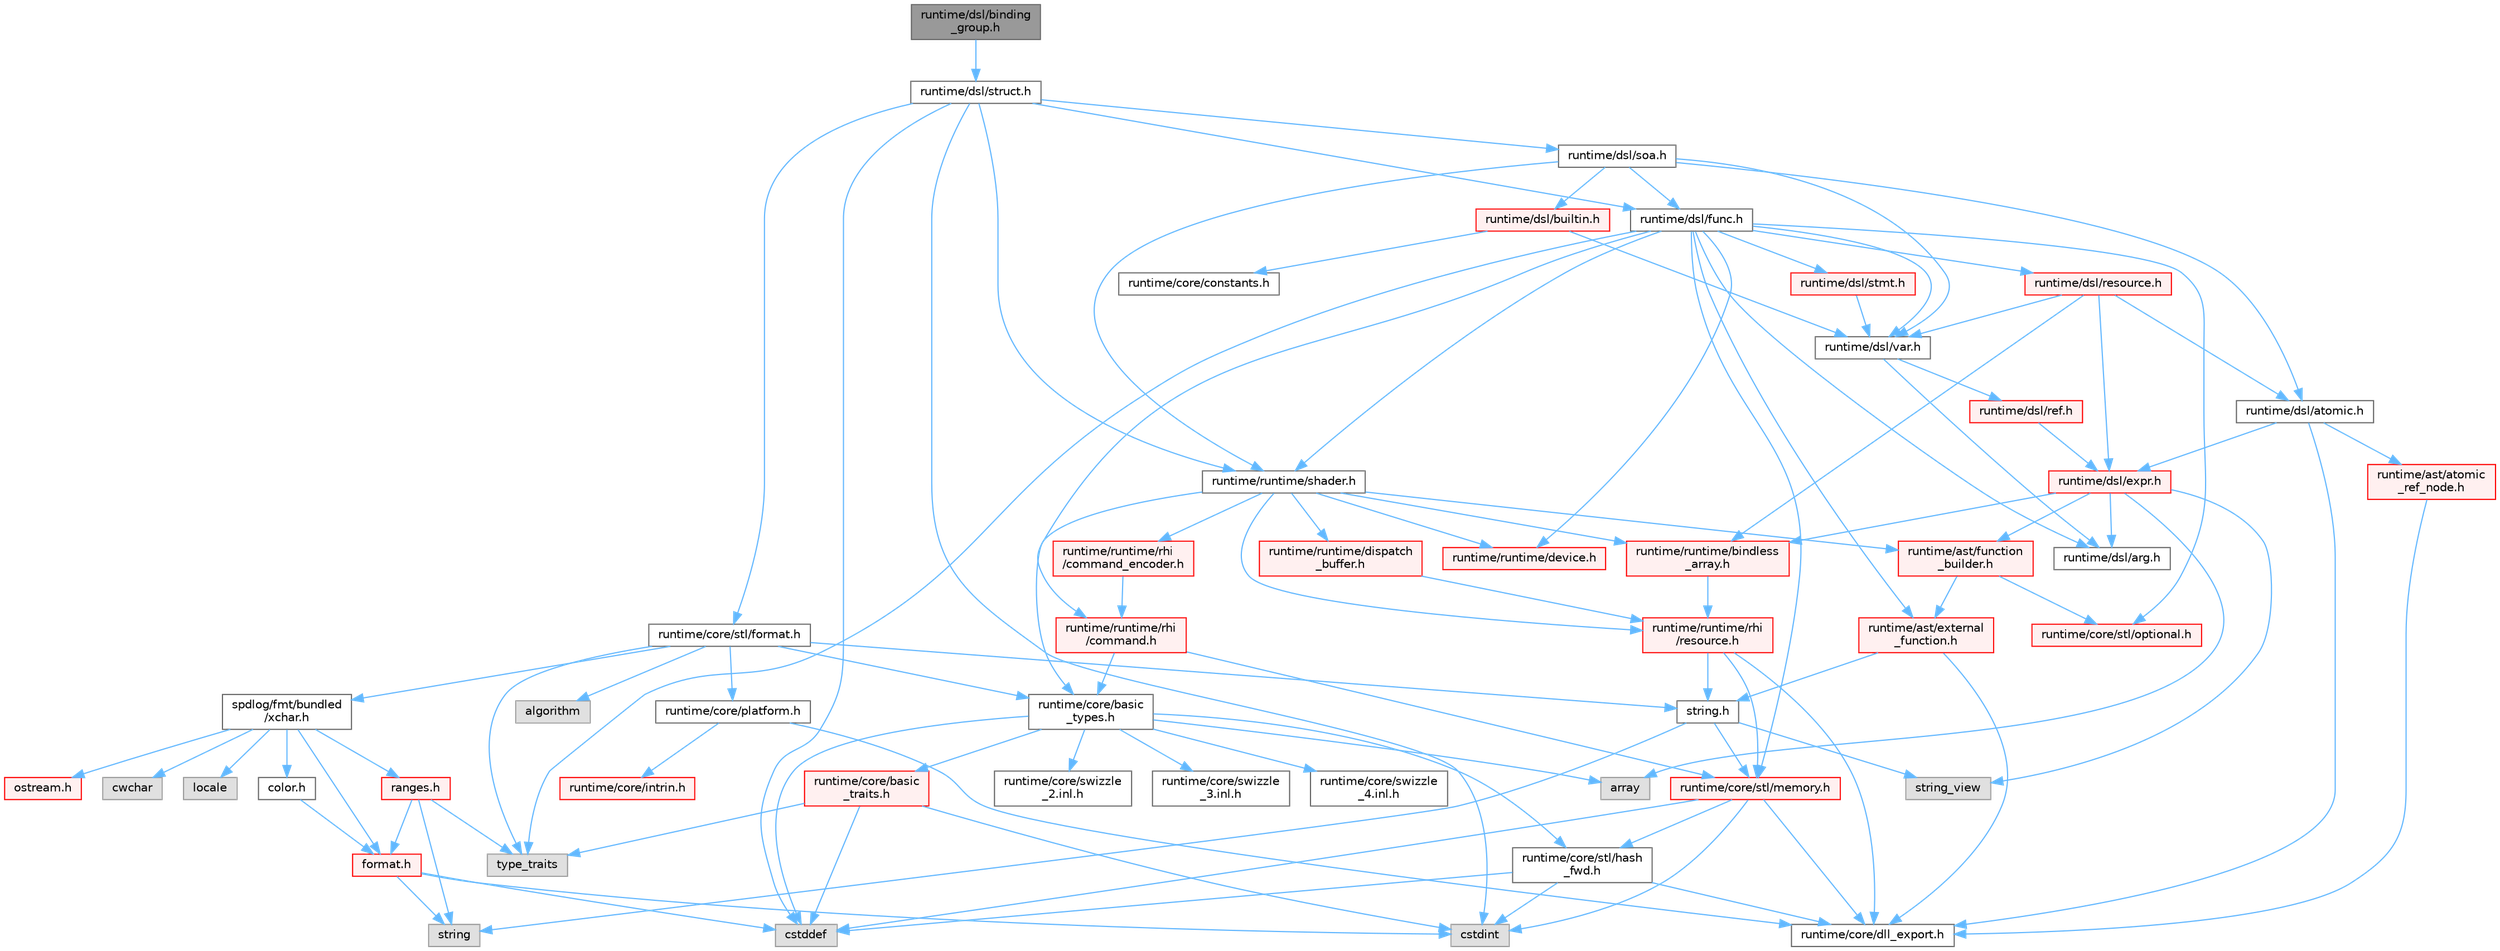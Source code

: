 digraph "runtime/dsl/binding_group.h"
{
 // LATEX_PDF_SIZE
  bgcolor="transparent";
  edge [fontname=Helvetica,fontsize=10,labelfontname=Helvetica,labelfontsize=10];
  node [fontname=Helvetica,fontsize=10,shape=box,height=0.2,width=0.4];
  Node1 [id="Node000001",label="runtime/dsl/binding\l_group.h",height=0.2,width=0.4,color="gray40", fillcolor="grey60", style="filled", fontcolor="black",tooltip=" "];
  Node1 -> Node2 [id="edge103_Node000001_Node000002",color="steelblue1",style="solid",tooltip=" "];
  Node2 [id="Node000002",label="runtime/dsl/struct.h",height=0.2,width=0.4,color="grey40", fillcolor="white", style="filled",URL="$struct_8h.html",tooltip=" "];
  Node2 -> Node3 [id="edge104_Node000002_Node000003",color="steelblue1",style="solid",tooltip=" "];
  Node3 [id="Node000003",label="cstdint",height=0.2,width=0.4,color="grey60", fillcolor="#E0E0E0", style="filled",tooltip=" "];
  Node2 -> Node4 [id="edge105_Node000002_Node000004",color="steelblue1",style="solid",tooltip=" "];
  Node4 [id="Node000004",label="cstddef",height=0.2,width=0.4,color="grey60", fillcolor="#E0E0E0", style="filled",tooltip=" "];
  Node2 -> Node5 [id="edge106_Node000002_Node000005",color="steelblue1",style="solid",tooltip=" "];
  Node5 [id="Node000005",label="runtime/core/stl/format.h",height=0.2,width=0.4,color="grey40", fillcolor="white", style="filled",URL="$core_2stl_2format_8h.html",tooltip=" "];
  Node5 -> Node6 [id="edge107_Node000005_Node000006",color="steelblue1",style="solid",tooltip=" "];
  Node6 [id="Node000006",label="type_traits",height=0.2,width=0.4,color="grey60", fillcolor="#E0E0E0", style="filled",tooltip=" "];
  Node5 -> Node7 [id="edge108_Node000005_Node000007",color="steelblue1",style="solid",tooltip=" "];
  Node7 [id="Node000007",label="algorithm",height=0.2,width=0.4,color="grey60", fillcolor="#E0E0E0", style="filled",tooltip=" "];
  Node5 -> Node8 [id="edge109_Node000005_Node000008",color="steelblue1",style="solid",tooltip=" "];
  Node8 [id="Node000008",label="spdlog/fmt/bundled\l/xchar.h",height=0.2,width=0.4,color="grey40", fillcolor="white", style="filled",URL="$bundled_2xchar_8h.html",tooltip=" "];
  Node8 -> Node9 [id="edge110_Node000008_Node000009",color="steelblue1",style="solid",tooltip=" "];
  Node9 [id="Node000009",label="color.h",height=0.2,width=0.4,color="grey40", fillcolor="white", style="filled",URL="$spdlog_2include_2spdlog_2fmt_2bundled_2color_8h.html",tooltip=" "];
  Node9 -> Node10 [id="edge111_Node000009_Node000010",color="steelblue1",style="solid",tooltip=" "];
  Node10 [id="Node000010",label="format.h",height=0.2,width=0.4,color="red", fillcolor="#FFF0F0", style="filled",URL="$spdlog_2include_2spdlog_2fmt_2bundled_2format_8h.html",tooltip=" "];
  Node10 -> Node4 [id="edge112_Node000010_Node000004",color="steelblue1",style="solid",tooltip=" "];
  Node10 -> Node3 [id="edge113_Node000010_Node000003",color="steelblue1",style="solid",tooltip=" "];
  Node10 -> Node15 [id="edge114_Node000010_Node000015",color="steelblue1",style="solid",tooltip=" "];
  Node15 [id="Node000015",label="string",height=0.2,width=0.4,color="grey60", fillcolor="#E0E0E0", style="filled",tooltip=" "];
  Node8 -> Node10 [id="edge115_Node000008_Node000010",color="steelblue1",style="solid",tooltip=" "];
  Node8 -> Node168 [id="edge116_Node000008_Node000168",color="steelblue1",style="solid",tooltip=" "];
  Node168 [id="Node000168",label="ostream.h",height=0.2,width=0.4,color="red", fillcolor="#FFF0F0", style="filled",URL="$ostream_8h.html",tooltip=" "];
  Node8 -> Node175 [id="edge117_Node000008_Node000175",color="steelblue1",style="solid",tooltip=" "];
  Node175 [id="Node000175",label="ranges.h",height=0.2,width=0.4,color="red", fillcolor="#FFF0F0", style="filled",URL="$bundled_2ranges_8h.html",tooltip=" "];
  Node175 -> Node15 [id="edge118_Node000175_Node000015",color="steelblue1",style="solid",tooltip=" "];
  Node175 -> Node6 [id="edge119_Node000175_Node000006",color="steelblue1",style="solid",tooltip=" "];
  Node175 -> Node10 [id="edge120_Node000175_Node000010",color="steelblue1",style="solid",tooltip=" "];
  Node8 -> Node178 [id="edge121_Node000008_Node000178",color="steelblue1",style="solid",tooltip=" "];
  Node178 [id="Node000178",label="cwchar",height=0.2,width=0.4,color="grey60", fillcolor="#E0E0E0", style="filled",tooltip=" "];
  Node8 -> Node167 [id="edge122_Node000008_Node000167",color="steelblue1",style="solid",tooltip=" "];
  Node167 [id="Node000167",label="locale",height=0.2,width=0.4,color="grey60", fillcolor="#E0E0E0", style="filled",tooltip=" "];
  Node5 -> Node179 [id="edge123_Node000005_Node000179",color="steelblue1",style="solid",tooltip=" "];
  Node179 [id="Node000179",label="runtime/core/basic\l_types.h",height=0.2,width=0.4,color="grey40", fillcolor="white", style="filled",URL="$basic__types_8h.html",tooltip=" "];
  Node179 -> Node4 [id="edge124_Node000179_Node000004",color="steelblue1",style="solid",tooltip=" "];
  Node179 -> Node156 [id="edge125_Node000179_Node000156",color="steelblue1",style="solid",tooltip=" "];
  Node156 [id="Node000156",label="array",height=0.2,width=0.4,color="grey60", fillcolor="#E0E0E0", style="filled",tooltip=" "];
  Node179 -> Node158 [id="edge126_Node000179_Node000158",color="steelblue1",style="solid",tooltip=" "];
  Node158 [id="Node000158",label="runtime/core/stl/hash\l_fwd.h",height=0.2,width=0.4,color="grey40", fillcolor="white", style="filled",URL="$hash__fwd_8h.html",tooltip=" "];
  Node158 -> Node4 [id="edge127_Node000158_Node000004",color="steelblue1",style="solid",tooltip=" "];
  Node158 -> Node3 [id="edge128_Node000158_Node000003",color="steelblue1",style="solid",tooltip=" "];
  Node158 -> Node157 [id="edge129_Node000158_Node000157",color="steelblue1",style="solid",tooltip=" "];
  Node157 [id="Node000157",label="runtime/core/dll_export.h",height=0.2,width=0.4,color="grey40", fillcolor="white", style="filled",URL="$dll__export_8h.html",tooltip=" "];
  Node179 -> Node180 [id="edge130_Node000179_Node000180",color="steelblue1",style="solid",tooltip=" "];
  Node180 [id="Node000180",label="runtime/core/basic\l_traits.h",height=0.2,width=0.4,color="red", fillcolor="#FFF0F0", style="filled",URL="$basic__traits_8h.html",tooltip=" "];
  Node180 -> Node3 [id="edge131_Node000180_Node000003",color="steelblue1",style="solid",tooltip=" "];
  Node180 -> Node4 [id="edge132_Node000180_Node000004",color="steelblue1",style="solid",tooltip=" "];
  Node180 -> Node6 [id="edge133_Node000180_Node000006",color="steelblue1",style="solid",tooltip=" "];
  Node179 -> Node184 [id="edge134_Node000179_Node000184",color="steelblue1",style="solid",tooltip=" "];
  Node184 [id="Node000184",label="runtime/core/swizzle\l_2.inl.h",height=0.2,width=0.4,color="grey40", fillcolor="white", style="filled",URL="$core_2swizzle__2_8inl_8h.html",tooltip=" "];
  Node179 -> Node185 [id="edge135_Node000179_Node000185",color="steelblue1",style="solid",tooltip=" "];
  Node185 [id="Node000185",label="runtime/core/swizzle\l_3.inl.h",height=0.2,width=0.4,color="grey40", fillcolor="white", style="filled",URL="$core_2swizzle__3_8inl_8h.html",tooltip=" "];
  Node179 -> Node186 [id="edge136_Node000179_Node000186",color="steelblue1",style="solid",tooltip=" "];
  Node186 [id="Node000186",label="runtime/core/swizzle\l_4.inl.h",height=0.2,width=0.4,color="grey40", fillcolor="white", style="filled",URL="$core_2swizzle__4_8inl_8h.html",tooltip=" "];
  Node5 -> Node14 [id="edge137_Node000005_Node000014",color="steelblue1",style="solid",tooltip=" "];
  Node14 [id="Node000014",label="string.h",height=0.2,width=0.4,color="grey40", fillcolor="white", style="filled",URL="$string_8h.html",tooltip=" "];
  Node14 -> Node15 [id="edge138_Node000014_Node000015",color="steelblue1",style="solid",tooltip=" "];
  Node14 -> Node16 [id="edge139_Node000014_Node000016",color="steelblue1",style="solid",tooltip=" "];
  Node16 [id="Node000016",label="string_view",height=0.2,width=0.4,color="grey60", fillcolor="#E0E0E0", style="filled",tooltip=" "];
  Node14 -> Node17 [id="edge140_Node000014_Node000017",color="steelblue1",style="solid",tooltip=" "];
  Node17 [id="Node000017",label="runtime/core/stl/memory.h",height=0.2,width=0.4,color="red", fillcolor="#FFF0F0", style="filled",URL="$core_2stl_2memory_8h.html",tooltip=" "];
  Node17 -> Node4 [id="edge141_Node000017_Node000004",color="steelblue1",style="solid",tooltip=" "];
  Node17 -> Node3 [id="edge142_Node000017_Node000003",color="steelblue1",style="solid",tooltip=" "];
  Node17 -> Node157 [id="edge143_Node000017_Node000157",color="steelblue1",style="solid",tooltip=" "];
  Node17 -> Node158 [id="edge144_Node000017_Node000158",color="steelblue1",style="solid",tooltip=" "];
  Node5 -> Node187 [id="edge145_Node000005_Node000187",color="steelblue1",style="solid",tooltip=" "];
  Node187 [id="Node000187",label="runtime/core/platform.h",height=0.2,width=0.4,color="grey40", fillcolor="white", style="filled",URL="$core_2_platform_8h.html",tooltip=" "];
  Node187 -> Node157 [id="edge146_Node000187_Node000157",color="steelblue1",style="solid",tooltip=" "];
  Node187 -> Node188 [id="edge147_Node000187_Node000188",color="steelblue1",style="solid",tooltip=" "];
  Node188 [id="Node000188",label="runtime/core/intrin.h",height=0.2,width=0.4,color="red", fillcolor="#FFF0F0", style="filled",URL="$intrin_8h.html",tooltip=" "];
  Node2 -> Node190 [id="edge148_Node000002_Node000190",color="steelblue1",style="solid",tooltip=" "];
  Node190 [id="Node000190",label="runtime/dsl/soa.h",height=0.2,width=0.4,color="grey40", fillcolor="white", style="filled",URL="$soa_8h.html",tooltip=" "];
  Node190 -> Node191 [id="edge149_Node000190_Node000191",color="steelblue1",style="solid",tooltip=" "];
  Node191 [id="Node000191",label="runtime/dsl/var.h",height=0.2,width=0.4,color="grey40", fillcolor="white", style="filled",URL="$var_8h.html",tooltip=" "];
  Node191 -> Node192 [id="edge150_Node000191_Node000192",color="steelblue1",style="solid",tooltip=" "];
  Node192 [id="Node000192",label="runtime/dsl/ref.h",height=0.2,width=0.4,color="red", fillcolor="#FFF0F0", style="filled",URL="$ref_8h.html",tooltip=" "];
  Node192 -> Node193 [id="edge151_Node000192_Node000193",color="steelblue1",style="solid",tooltip=" "];
  Node193 [id="Node000193",label="runtime/dsl/expr.h",height=0.2,width=0.4,color="red", fillcolor="#FFF0F0", style="filled",URL="$expr_8h.html",tooltip=" "];
  Node193 -> Node156 [id="edge152_Node000193_Node000156",color="steelblue1",style="solid",tooltip=" "];
  Node193 -> Node16 [id="edge153_Node000193_Node000016",color="steelblue1",style="solid",tooltip=" "];
  Node193 -> Node244 [id="edge154_Node000193_Node000244",color="steelblue1",style="solid",tooltip=" "];
  Node244 [id="Node000244",label="runtime/runtime/bindless\l_array.h",height=0.2,width=0.4,color="red", fillcolor="#FFF0F0", style="filled",URL="$bindless__array_8h.html",tooltip=" "];
  Node244 -> Node198 [id="edge155_Node000244_Node000198",color="steelblue1",style="solid",tooltip=" "];
  Node198 [id="Node000198",label="runtime/runtime/rhi\l/resource.h",height=0.2,width=0.4,color="red", fillcolor="#FFF0F0", style="filled",URL="$runtime_2rhi_2resource_8h.html",tooltip=" "];
  Node198 -> Node157 [id="edge156_Node000198_Node000157",color="steelblue1",style="solid",tooltip=" "];
  Node198 -> Node17 [id="edge157_Node000198_Node000017",color="steelblue1",style="solid",tooltip=" "];
  Node198 -> Node14 [id="edge158_Node000198_Node000014",color="steelblue1",style="solid",tooltip=" "];
  Node193 -> Node255 [id="edge159_Node000193_Node000255",color="steelblue1",style="solid",tooltip=" "];
  Node255 [id="Node000255",label="runtime/ast/function\l_builder.h",height=0.2,width=0.4,color="red", fillcolor="#FFF0F0", style="filled",URL="$function__builder_8h.html",tooltip=" "];
  Node255 -> Node259 [id="edge160_Node000255_Node000259",color="steelblue1",style="solid",tooltip=" "];
  Node259 [id="Node000259",label="runtime/ast/external\l_function.h",height=0.2,width=0.4,color="red", fillcolor="#FFF0F0", style="filled",URL="$external__function_8h.html",tooltip=" "];
  Node259 -> Node157 [id="edge161_Node000259_Node000157",color="steelblue1",style="solid",tooltip=" "];
  Node259 -> Node14 [id="edge162_Node000259_Node000014",color="steelblue1",style="solid",tooltip=" "];
  Node255 -> Node212 [id="edge163_Node000255_Node000212",color="steelblue1",style="solid",tooltip=" "];
  Node212 [id="Node000212",label="runtime/core/stl/optional.h",height=0.2,width=0.4,color="red", fillcolor="#FFF0F0", style="filled",URL="$core_2stl_2optional_8h.html",tooltip=" "];
  Node193 -> Node262 [id="edge164_Node000193_Node000262",color="steelblue1",style="solid",tooltip=" "];
  Node262 [id="Node000262",label="runtime/dsl/arg.h",height=0.2,width=0.4,color="grey40", fillcolor="white", style="filled",URL="$arg_8h.html",tooltip=" "];
  Node191 -> Node262 [id="edge165_Node000191_Node000262",color="steelblue1",style="solid",tooltip=" "];
  Node190 -> Node266 [id="edge166_Node000190_Node000266",color="steelblue1",style="solid",tooltip=" "];
  Node266 [id="Node000266",label="runtime/dsl/atomic.h",height=0.2,width=0.4,color="grey40", fillcolor="white", style="filled",URL="$dsl_2atomic_8h.html",tooltip=" "];
  Node266 -> Node157 [id="edge167_Node000266_Node000157",color="steelblue1",style="solid",tooltip=" "];
  Node266 -> Node267 [id="edge168_Node000266_Node000267",color="steelblue1",style="solid",tooltip=" "];
  Node267 [id="Node000267",label="runtime/ast/atomic\l_ref_node.h",height=0.2,width=0.4,color="red", fillcolor="#FFF0F0", style="filled",URL="$atomic__ref__node_8h.html",tooltip=" "];
  Node267 -> Node157 [id="edge169_Node000267_Node000157",color="steelblue1",style="solid",tooltip=" "];
  Node266 -> Node193 [id="edge170_Node000266_Node000193",color="steelblue1",style="solid",tooltip=" "];
  Node190 -> Node268 [id="edge171_Node000190_Node000268",color="steelblue1",style="solid",tooltip=" "];
  Node268 [id="Node000268",label="runtime/dsl/builtin.h",height=0.2,width=0.4,color="red", fillcolor="#FFF0F0", style="filled",URL="$builtin_8h.html",tooltip=" "];
  Node268 -> Node197 [id="edge172_Node000268_Node000197",color="steelblue1",style="solid",tooltip=" "];
  Node197 [id="Node000197",label="runtime/core/constants.h",height=0.2,width=0.4,color="grey40", fillcolor="white", style="filled",URL="$constants_8h.html",tooltip=" "];
  Node268 -> Node191 [id="edge173_Node000268_Node000191",color="steelblue1",style="solid",tooltip=" "];
  Node190 -> Node271 [id="edge174_Node000190_Node000271",color="steelblue1",style="solid",tooltip=" "];
  Node271 [id="Node000271",label="runtime/dsl/func.h",height=0.2,width=0.4,color="grey40", fillcolor="white", style="filled",URL="$func_8h.html",tooltip=" "];
  Node271 -> Node6 [id="edge175_Node000271_Node000006",color="steelblue1",style="solid",tooltip=" "];
  Node271 -> Node17 [id="edge176_Node000271_Node000017",color="steelblue1",style="solid",tooltip=" "];
  Node271 -> Node212 [id="edge177_Node000271_Node000212",color="steelblue1",style="solid",tooltip=" "];
  Node271 -> Node259 [id="edge178_Node000271_Node000259",color="steelblue1",style="solid",tooltip=" "];
  Node271 -> Node202 [id="edge179_Node000271_Node000202",color="steelblue1",style="solid",tooltip=" "];
  Node202 [id="Node000202",label="runtime/runtime/rhi\l/command.h",height=0.2,width=0.4,color="red", fillcolor="#FFF0F0", style="filled",URL="$command_8h.html",tooltip=" "];
  Node202 -> Node179 [id="edge180_Node000202_Node000179",color="steelblue1",style="solid",tooltip=" "];
  Node202 -> Node17 [id="edge181_Node000202_Node000017",color="steelblue1",style="solid",tooltip=" "];
  Node271 -> Node272 [id="edge182_Node000271_Node000272",color="steelblue1",style="solid",tooltip=" "];
  Node272 [id="Node000272",label="runtime/runtime/device.h",height=0.2,width=0.4,color="red", fillcolor="#FFF0F0", style="filled",URL="$device_8h.html",tooltip=" "];
  Node271 -> Node273 [id="edge183_Node000271_Node000273",color="steelblue1",style="solid",tooltip=" "];
  Node273 [id="Node000273",label="runtime/runtime/shader.h",height=0.2,width=0.4,color="grey40", fillcolor="white", style="filled",URL="$shader_8h.html",tooltip=" "];
  Node273 -> Node179 [id="edge184_Node000273_Node000179",color="steelblue1",style="solid",tooltip=" "];
  Node273 -> Node255 [id="edge185_Node000273_Node000255",color="steelblue1",style="solid",tooltip=" "];
  Node273 -> Node198 [id="edge186_Node000273_Node000198",color="steelblue1",style="solid",tooltip=" "];
  Node273 -> Node272 [id="edge187_Node000273_Node000272",color="steelblue1",style="solid",tooltip=" "];
  Node273 -> Node244 [id="edge188_Node000273_Node000244",color="steelblue1",style="solid",tooltip=" "];
  Node273 -> Node274 [id="edge189_Node000273_Node000274",color="steelblue1",style="solid",tooltip=" "];
  Node274 [id="Node000274",label="runtime/runtime/dispatch\l_buffer.h",height=0.2,width=0.4,color="red", fillcolor="#FFF0F0", style="filled",URL="$dispatch__buffer_8h.html",tooltip=" "];
  Node274 -> Node198 [id="edge190_Node000274_Node000198",color="steelblue1",style="solid",tooltip=" "];
  Node273 -> Node275 [id="edge191_Node000273_Node000275",color="steelblue1",style="solid",tooltip=" "];
  Node275 [id="Node000275",label="runtime/runtime/rhi\l/command_encoder.h",height=0.2,width=0.4,color="red", fillcolor="#FFF0F0", style="filled",URL="$command__encoder_8h.html",tooltip=" "];
  Node275 -> Node202 [id="edge192_Node000275_Node000202",color="steelblue1",style="solid",tooltip=" "];
  Node271 -> Node262 [id="edge193_Node000271_Node000262",color="steelblue1",style="solid",tooltip=" "];
  Node271 -> Node191 [id="edge194_Node000271_Node000191",color="steelblue1",style="solid",tooltip=" "];
  Node271 -> Node279 [id="edge195_Node000271_Node000279",color="steelblue1",style="solid",tooltip=" "];
  Node279 [id="Node000279",label="runtime/dsl/resource.h",height=0.2,width=0.4,color="red", fillcolor="#FFF0F0", style="filled",URL="$dsl_2resource_8h.html",tooltip=" "];
  Node279 -> Node244 [id="edge196_Node000279_Node000244",color="steelblue1",style="solid",tooltip=" "];
  Node279 -> Node193 [id="edge197_Node000279_Node000193",color="steelblue1",style="solid",tooltip=" "];
  Node279 -> Node191 [id="edge198_Node000279_Node000191",color="steelblue1",style="solid",tooltip=" "];
  Node279 -> Node266 [id="edge199_Node000279_Node000266",color="steelblue1",style="solid",tooltip=" "];
  Node271 -> Node281 [id="edge200_Node000271_Node000281",color="steelblue1",style="solid",tooltip=" "];
  Node281 [id="Node000281",label="runtime/dsl/stmt.h",height=0.2,width=0.4,color="red", fillcolor="#FFF0F0", style="filled",URL="$stmt_8h.html",tooltip=" "];
  Node281 -> Node191 [id="edge201_Node000281_Node000191",color="steelblue1",style="solid",tooltip=" "];
  Node190 -> Node273 [id="edge202_Node000190_Node000273",color="steelblue1",style="solid",tooltip=" "];
  Node2 -> Node271 [id="edge203_Node000002_Node000271",color="steelblue1",style="solid",tooltip=" "];
  Node2 -> Node273 [id="edge204_Node000002_Node000273",color="steelblue1",style="solid",tooltip=" "];
}
